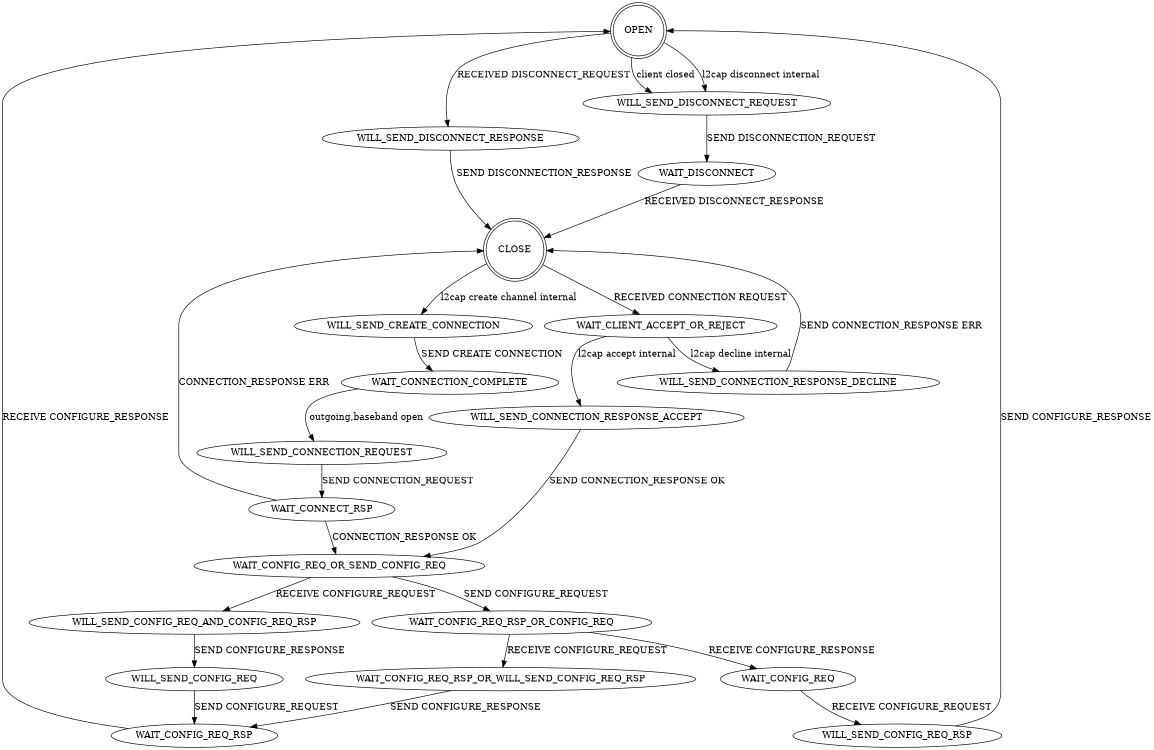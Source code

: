 digraph l2cap {
	// rankdir=LR;
	size="8,5"
    // orientation=landscape;
    // rotate = 90;

    OPEN  [shape=doublecircle];
	CLOSE [shape=doublecircle];
	
	// DISCONNECT_REQUEST handling for non-open state
    // WAIT_CONNECT_RSP->WILL_SEND_DISCONNECT_RESPONSE [label = "RECEIVED DISCONNECT_REQUEST"];
    // WAIT_CONFIG_REQ_OR_SEND_CONFIG_REQ->WILL_SEND_DISCONNECT_RESPONSE [label = "DISCONNECTION_REQUEST"];
    // WAIT_CONFIG_REQ_RSP_OR_CONFIG_REQ->WILL_SEND_DISCONNECT_RESPONSE [ label = "RECVEIVED DISCONNECTION_REQUEST"];
    // WAIT_CONFIG_REQ->WILL_SEND_DISCONNECT_RESPONSE [label = "RECEIVED DISCONNECTION_REQUEST"];
    // WAIT_CONFIG_REQ_RSP->WILL_SEND_DISCONNECT_RESPONSE [label = "RECEIVED DISCONNECTION_REQUEST"];
    // WAIT_DISCONNECT->WILL_SEND_DISCONNECT_RESPONSE [label = "RECEIVED DISCONNECT_REQUEST"];

    // l2cap_run
    WILL_SEND_CREATE_CONNECTION -> WAIT_CONNECTION_COMPLETE [label = "SEND CREATE CONNECTION"];
    WILL_SEND_CONNECTION_RESPONSE_DECLINE -> CLOSE [label = "SEND CONNECTION_RESPONSE ERR"];
    WILL_SEND_CONNECTION_RESPONSE_ACCEPT  -> WAIT_CONFIG_REQ_OR_SEND_CONFIG_REQ  [label = "SEND CONNECTION_RESPONSE OK"];
    WILL_SEND_CONNECTION_REQUEST -> WAIT_CONNECT_RSP [label = "SEND CONNECTION_REQUEST"];
    WAIT_CONFIG_REQ_OR_SEND_CONFIG_REQ->WAIT_CONFIG_REQ_RSP_OR_CONFIG_REQ [label="SEND CONFIGURE_REQUEST"];
    WILL_SEND_CONFIG_REQ -> WAIT_CONFIG_REQ_RSP [label = "SEND CONFIGURE_REQUEST"];
    WAIT_CONFIG_REQ_RSP_OR_WILL_SEND_CONFIG_REQ_RSP -> WAIT_CONFIG_REQ_RSP [label = "SEND CONFIGURE_RESPONSE"];
    WILL_SEND_CONFIG_REQ_RSP->OPEN [label="SEND CONFIGURE_RESPONSE"];
    WILL_SEND_CONFIG_REQ_AND_CONFIG_REQ_RSP -> WILL_SEND_CONFIG_REQ [label = "SEND CONFIGURE_RESPONSE"];
    WILL_SEND_DISCONNECT_RESPONSE -> CLOSE [ label = "SEND DISCONNECTION_RESPONSE"];
    WILL_SEND_DISCONNECT_REQUEST -> WAIT_DISCONNECT [label = "SEND DISCONNECTION_REQUEST"];

    // l2cap_create_channel_internal
    CLOSE -> WILL_SEND_CREATE_CONNECTION [label = "l2cap create channel internal"];

    // l2cap_disconnect_internal
    OPEN -> WILL_SEND_DISCONNECT_REQUEST [label = "l2cap disconnect internal"];
    
    // l2cap_handle_connection_success_for_addr
    WAIT_CONNECTION_COMPLETE->WILL_SEND_CONNECTION_REQUEST [ label = "outgoing,baseband open"];
    
    // l2cap_handle_disconnect_request
    OPEN -> WILL_SEND_DISCONNECT_RESPONSE [label = "RECEIVED DISCONNECT_REQUEST"];
    
    // l2cap_handle_connection_request
    CLOSE -> WAIT_CLIENT_ACCEPT_OR_REJECT [label = "RECEIVED CONNECTION REQUEST"];    
    
    // l2cap_accept_connection_internal
    WAIT_CLIENT_ACCEPT_OR_REJECT -> WILL_SEND_CONNECTION_RESPONSE_ACCEPT [ label = "l2cap accept internal"];
    
    // l2cap_decline_connection_internal
    WAIT_CLIENT_ACCEPT_OR_REJECT -> WILL_SEND_CONNECTION_RESPONSE_DECLINE [ label = "l2cap decline internal"];
    
    // l2cap_signaling_handler_channel
    WAIT_CONNECT_RSP->WAIT_CONFIG_REQ_OR_SEND_CONFIG_REQ [ label = "CONNECTION_RESPONSE OK"];
    WAIT_CONNECT_RSP->CLOSE [label = "CONNECTION_RESPONSE ERR"];
    WAIT_CONFIG_REQ_OR_SEND_CONFIG_REQ->WILL_SEND_CONFIG_REQ_AND_CONFIG_REQ_RSP [label = "RECEIVE CONFIGURE_REQUEST"];
    WAIT_CONFIG_REQ_RSP_OR_CONFIG_REQ->WAIT_CONFIG_REQ [ label = "RECEIVE CONFIGURE_RESPONSE"];
    WAIT_CONFIG_REQ_RSP_OR_CONFIG_REQ->WAIT_CONFIG_REQ_RSP_OR_WILL_SEND_CONFIG_REQ_RSP [ label = "RECEIVE CONFIGURE_REQUEST"];
    WAIT_CONFIG_REQ->WILL_SEND_CONFIG_REQ_RSP [label = "RECEIVE CONFIGURE_REQUEST"];
    WAIT_CONFIG_REQ_RSP->OPEN [label = "RECEIVE CONFIGURE_RESPONSE"];
    WAIT_DISCONNECT->CLOSE [label = "RECEIVED DISCONNECT_RESPONSE"];
    
    // l2cap_close_connection
    OPEN->WILL_SEND_DISCONNECT_REQUEST [label = "client closed"];
}
